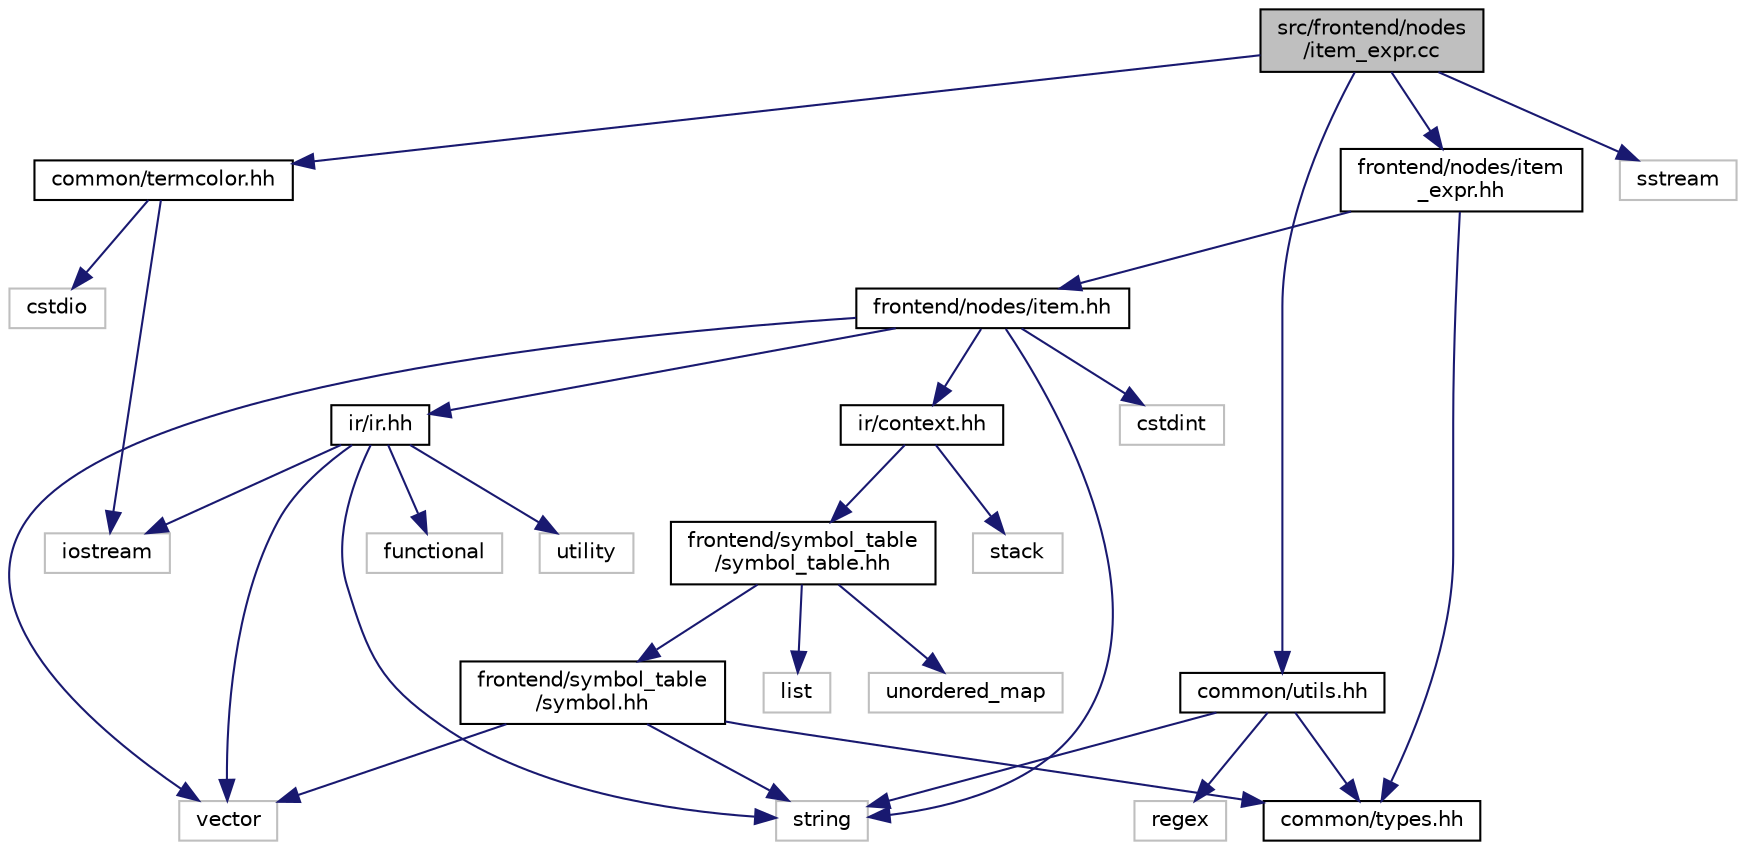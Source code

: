 digraph "src/frontend/nodes/item_expr.cc"
{
 // LATEX_PDF_SIZE
  edge [fontname="Helvetica",fontsize="10",labelfontname="Helvetica",labelfontsize="10"];
  node [fontname="Helvetica",fontsize="10",shape=record];
  Node1 [label="src/frontend/nodes\l/item_expr.cc",height=0.2,width=0.4,color="black", fillcolor="grey75", style="filled", fontcolor="black",tooltip=" "];
  Node1 -> Node2 [color="midnightblue",fontsize="10",style="solid",fontname="Helvetica"];
  Node2 [label="common/termcolor.hh",height=0.2,width=0.4,color="black", fillcolor="white", style="filled",URL="$termcolor_8hh.html",tooltip=" "];
  Node2 -> Node3 [color="midnightblue",fontsize="10",style="solid",fontname="Helvetica"];
  Node3 [label="iostream",height=0.2,width=0.4,color="grey75", fillcolor="white", style="filled",tooltip=" "];
  Node2 -> Node4 [color="midnightblue",fontsize="10",style="solid",fontname="Helvetica"];
  Node4 [label="cstdio",height=0.2,width=0.4,color="grey75", fillcolor="white", style="filled",tooltip=" "];
  Node1 -> Node5 [color="midnightblue",fontsize="10",style="solid",fontname="Helvetica"];
  Node5 [label="common/utils.hh",height=0.2,width=0.4,color="black", fillcolor="white", style="filled",URL="$utils_8hh.html",tooltip=" "];
  Node5 -> Node6 [color="midnightblue",fontsize="10",style="solid",fontname="Helvetica"];
  Node6 [label="common/types.hh",height=0.2,width=0.4,color="black", fillcolor="white", style="filled",URL="$types_8hh.html",tooltip=" "];
  Node5 -> Node7 [color="midnightblue",fontsize="10",style="solid",fontname="Helvetica"];
  Node7 [label="regex",height=0.2,width=0.4,color="grey75", fillcolor="white", style="filled",tooltip=" "];
  Node5 -> Node8 [color="midnightblue",fontsize="10",style="solid",fontname="Helvetica"];
  Node8 [label="string",height=0.2,width=0.4,color="grey75", fillcolor="white", style="filled",tooltip=" "];
  Node1 -> Node9 [color="midnightblue",fontsize="10",style="solid",fontname="Helvetica"];
  Node9 [label="frontend/nodes/item\l_expr.hh",height=0.2,width=0.4,color="black", fillcolor="white", style="filled",URL="$item__expr_8hh.html",tooltip=" "];
  Node9 -> Node6 [color="midnightblue",fontsize="10",style="solid",fontname="Helvetica"];
  Node9 -> Node10 [color="midnightblue",fontsize="10",style="solid",fontname="Helvetica"];
  Node10 [label="frontend/nodes/item.hh",height=0.2,width=0.4,color="black", fillcolor="white", style="filled",URL="$item_8hh.html",tooltip=" "];
  Node10 -> Node11 [color="midnightblue",fontsize="10",style="solid",fontname="Helvetica"];
  Node11 [label="cstdint",height=0.2,width=0.4,color="grey75", fillcolor="white", style="filled",tooltip=" "];
  Node10 -> Node12 [color="midnightblue",fontsize="10",style="solid",fontname="Helvetica"];
  Node12 [label="vector",height=0.2,width=0.4,color="grey75", fillcolor="white", style="filled",tooltip=" "];
  Node10 -> Node8 [color="midnightblue",fontsize="10",style="solid",fontname="Helvetica"];
  Node10 -> Node13 [color="midnightblue",fontsize="10",style="solid",fontname="Helvetica"];
  Node13 [label="ir/ir.hh",height=0.2,width=0.4,color="black", fillcolor="white", style="filled",URL="$ir_8hh.html",tooltip=" "];
  Node13 -> Node14 [color="midnightblue",fontsize="10",style="solid",fontname="Helvetica"];
  Node14 [label="functional",height=0.2,width=0.4,color="grey75", fillcolor="white", style="filled",tooltip=" "];
  Node13 -> Node3 [color="midnightblue",fontsize="10",style="solid",fontname="Helvetica"];
  Node13 -> Node8 [color="midnightblue",fontsize="10",style="solid",fontname="Helvetica"];
  Node13 -> Node15 [color="midnightblue",fontsize="10",style="solid",fontname="Helvetica"];
  Node15 [label="utility",height=0.2,width=0.4,color="grey75", fillcolor="white", style="filled",tooltip=" "];
  Node13 -> Node12 [color="midnightblue",fontsize="10",style="solid",fontname="Helvetica"];
  Node10 -> Node16 [color="midnightblue",fontsize="10",style="solid",fontname="Helvetica"];
  Node16 [label="ir/context.hh",height=0.2,width=0.4,color="black", fillcolor="white", style="filled",URL="$context_8hh.html",tooltip=" "];
  Node16 -> Node17 [color="midnightblue",fontsize="10",style="solid",fontname="Helvetica"];
  Node17 [label="frontend/symbol_table\l/symbol_table.hh",height=0.2,width=0.4,color="black", fillcolor="white", style="filled",URL="$include_2frontend_2symbol__table_2symbol__table_8hh.html",tooltip=" "];
  Node17 -> Node18 [color="midnightblue",fontsize="10",style="solid",fontname="Helvetica"];
  Node18 [label="frontend/symbol_table\l/symbol.hh",height=0.2,width=0.4,color="black", fillcolor="white", style="filled",URL="$symbol_8hh.html",tooltip=" "];
  Node18 -> Node6 [color="midnightblue",fontsize="10",style="solid",fontname="Helvetica"];
  Node18 -> Node8 [color="midnightblue",fontsize="10",style="solid",fontname="Helvetica"];
  Node18 -> Node12 [color="midnightblue",fontsize="10",style="solid",fontname="Helvetica"];
  Node17 -> Node19 [color="midnightblue",fontsize="10",style="solid",fontname="Helvetica"];
  Node19 [label="list",height=0.2,width=0.4,color="grey75", fillcolor="white", style="filled",tooltip=" "];
  Node17 -> Node20 [color="midnightblue",fontsize="10",style="solid",fontname="Helvetica"];
  Node20 [label="unordered_map",height=0.2,width=0.4,color="grey75", fillcolor="white", style="filled",tooltip=" "];
  Node16 -> Node21 [color="midnightblue",fontsize="10",style="solid",fontname="Helvetica"];
  Node21 [label="stack",height=0.2,width=0.4,color="grey75", fillcolor="white", style="filled",tooltip=" "];
  Node1 -> Node22 [color="midnightblue",fontsize="10",style="solid",fontname="Helvetica"];
  Node22 [label="sstream",height=0.2,width=0.4,color="grey75", fillcolor="white", style="filled",tooltip=" "];
}
